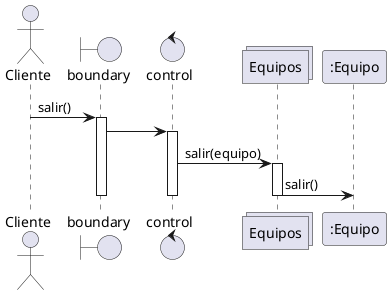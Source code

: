 @startuml Salir del equipo
actor "Cliente" as Client
boundary boundary
control control
collections Equipos as teams 
participant ":Equipo" as team
Client->boundary :salir()
activate boundary
boundary -> control 
activate control
control -> teams:salir(equipo)
activate teams
teams -> team:salir()
deactivate teams
deactivate control
deactivate boundary
@enduml